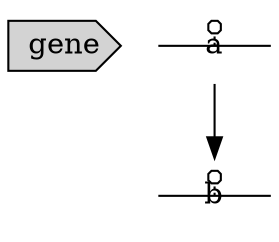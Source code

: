 digraph G {
  {
    gene [margin=0 shape=cds style=filled]
    a [fixedsize=shape shape=rnastab]
    b [fillcolor=yellow fixedsize=true shape=rnastab]
  }
  gene
  a -> b
}
